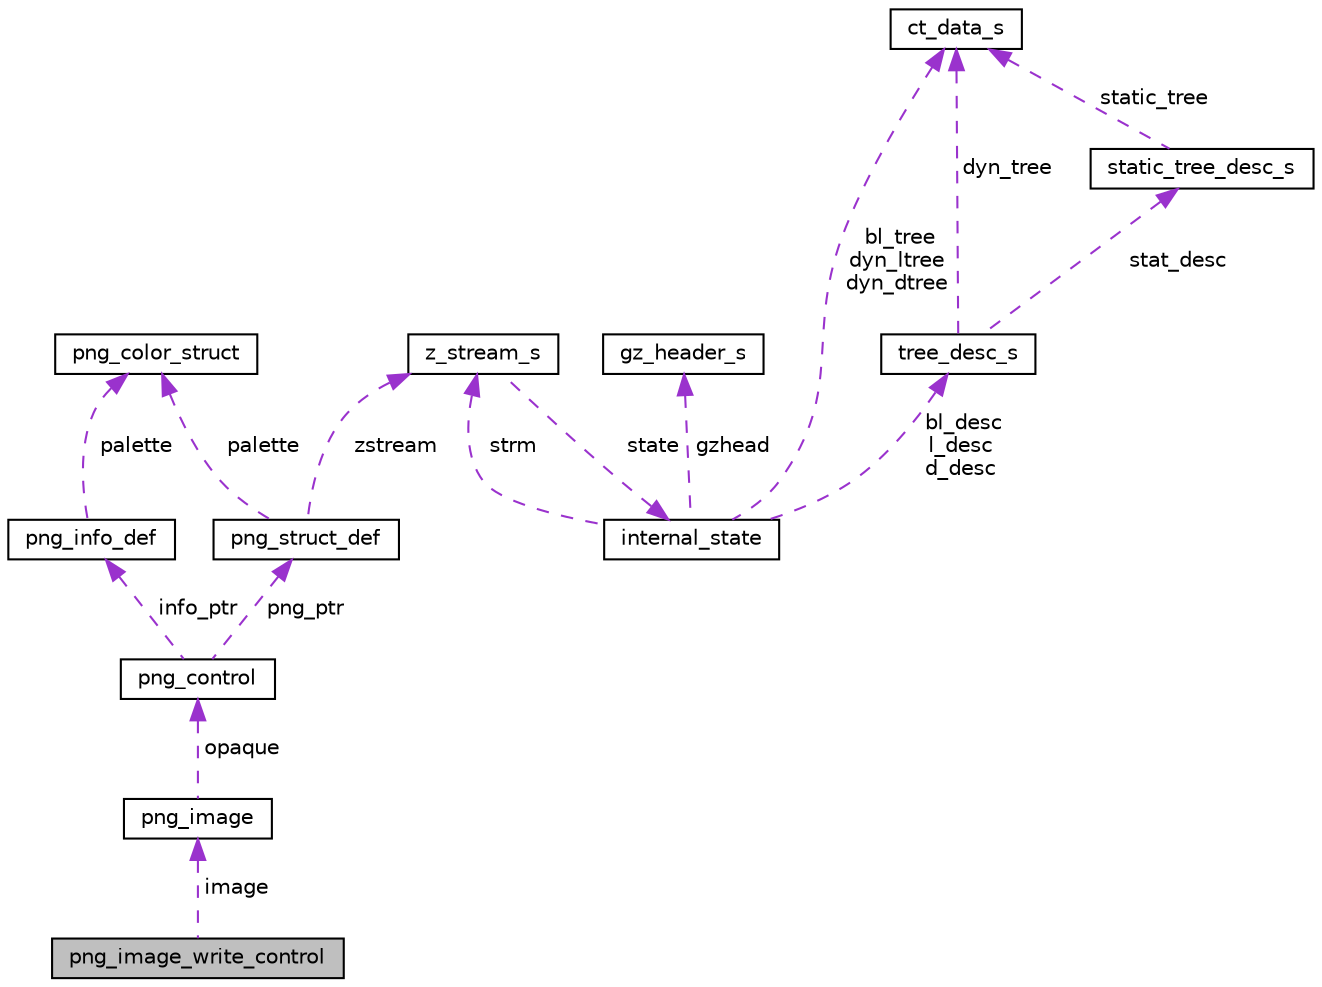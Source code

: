 digraph "png_image_write_control"
{
  edge [fontname="Helvetica",fontsize="10",labelfontname="Helvetica",labelfontsize="10"];
  node [fontname="Helvetica",fontsize="10",shape=record];
  Node1 [label="png_image_write_control",height=0.2,width=0.4,color="black", fillcolor="grey75", style="filled", fontcolor="black"];
  Node2 -> Node1 [dir="back",color="darkorchid3",fontsize="10",style="dashed",label=" image" ,fontname="Helvetica"];
  Node2 [label="png_image",height=0.2,width=0.4,color="black", fillcolor="white", style="filled",URL="$structpng__image.html"];
  Node3 -> Node2 [dir="back",color="darkorchid3",fontsize="10",style="dashed",label=" opaque" ,fontname="Helvetica"];
  Node3 [label="png_control",height=0.2,width=0.4,color="black", fillcolor="white", style="filled",URL="$structpng__control.html"];
  Node4 -> Node3 [dir="back",color="darkorchid3",fontsize="10",style="dashed",label=" info_ptr" ,fontname="Helvetica"];
  Node4 [label="png_info_def",height=0.2,width=0.4,color="black", fillcolor="white", style="filled",URL="$structpng__info__def.html"];
  Node5 -> Node4 [dir="back",color="darkorchid3",fontsize="10",style="dashed",label=" palette" ,fontname="Helvetica"];
  Node5 [label="png_color_struct",height=0.2,width=0.4,color="black", fillcolor="white", style="filled",URL="$structpng__color__struct.html"];
  Node6 -> Node3 [dir="back",color="darkorchid3",fontsize="10",style="dashed",label=" png_ptr" ,fontname="Helvetica"];
  Node6 [label="png_struct_def",height=0.2,width=0.4,color="black", fillcolor="white", style="filled",URL="$structpng__struct__def.html"];
  Node5 -> Node6 [dir="back",color="darkorchid3",fontsize="10",style="dashed",label=" palette" ,fontname="Helvetica"];
  Node7 -> Node6 [dir="back",color="darkorchid3",fontsize="10",style="dashed",label=" zstream" ,fontname="Helvetica"];
  Node7 [label="z_stream_s",height=0.2,width=0.4,color="black", fillcolor="white", style="filled",URL="$structz__stream__s.html"];
  Node8 -> Node7 [dir="back",color="darkorchid3",fontsize="10",style="dashed",label=" state" ,fontname="Helvetica"];
  Node8 [label="internal_state",height=0.2,width=0.4,color="black", fillcolor="white", style="filled",URL="$structinternal__state.html"];
  Node9 -> Node8 [dir="back",color="darkorchid3",fontsize="10",style="dashed",label=" gzhead" ,fontname="Helvetica"];
  Node9 [label="gz_header_s",height=0.2,width=0.4,color="black", fillcolor="white", style="filled",URL="$structgz__header__s.html"];
  Node10 -> Node8 [dir="back",color="darkorchid3",fontsize="10",style="dashed",label=" bl_desc\nl_desc\nd_desc" ,fontname="Helvetica"];
  Node10 [label="tree_desc_s",height=0.2,width=0.4,color="black", fillcolor="white", style="filled",URL="$structtree__desc__s.html"];
  Node11 -> Node10 [dir="back",color="darkorchid3",fontsize="10",style="dashed",label=" stat_desc" ,fontname="Helvetica"];
  Node11 [label="static_tree_desc_s",height=0.2,width=0.4,color="black", fillcolor="white", style="filled",URL="$structstatic__tree__desc__s.html"];
  Node12 -> Node11 [dir="back",color="darkorchid3",fontsize="10",style="dashed",label=" static_tree" ,fontname="Helvetica"];
  Node12 [label="ct_data_s",height=0.2,width=0.4,color="black", fillcolor="white", style="filled",URL="$structct__data__s.html"];
  Node12 -> Node10 [dir="back",color="darkorchid3",fontsize="10",style="dashed",label=" dyn_tree" ,fontname="Helvetica"];
  Node7 -> Node8 [dir="back",color="darkorchid3",fontsize="10",style="dashed",label=" strm" ,fontname="Helvetica"];
  Node12 -> Node8 [dir="back",color="darkorchid3",fontsize="10",style="dashed",label=" bl_tree\ndyn_ltree\ndyn_dtree" ,fontname="Helvetica"];
}
